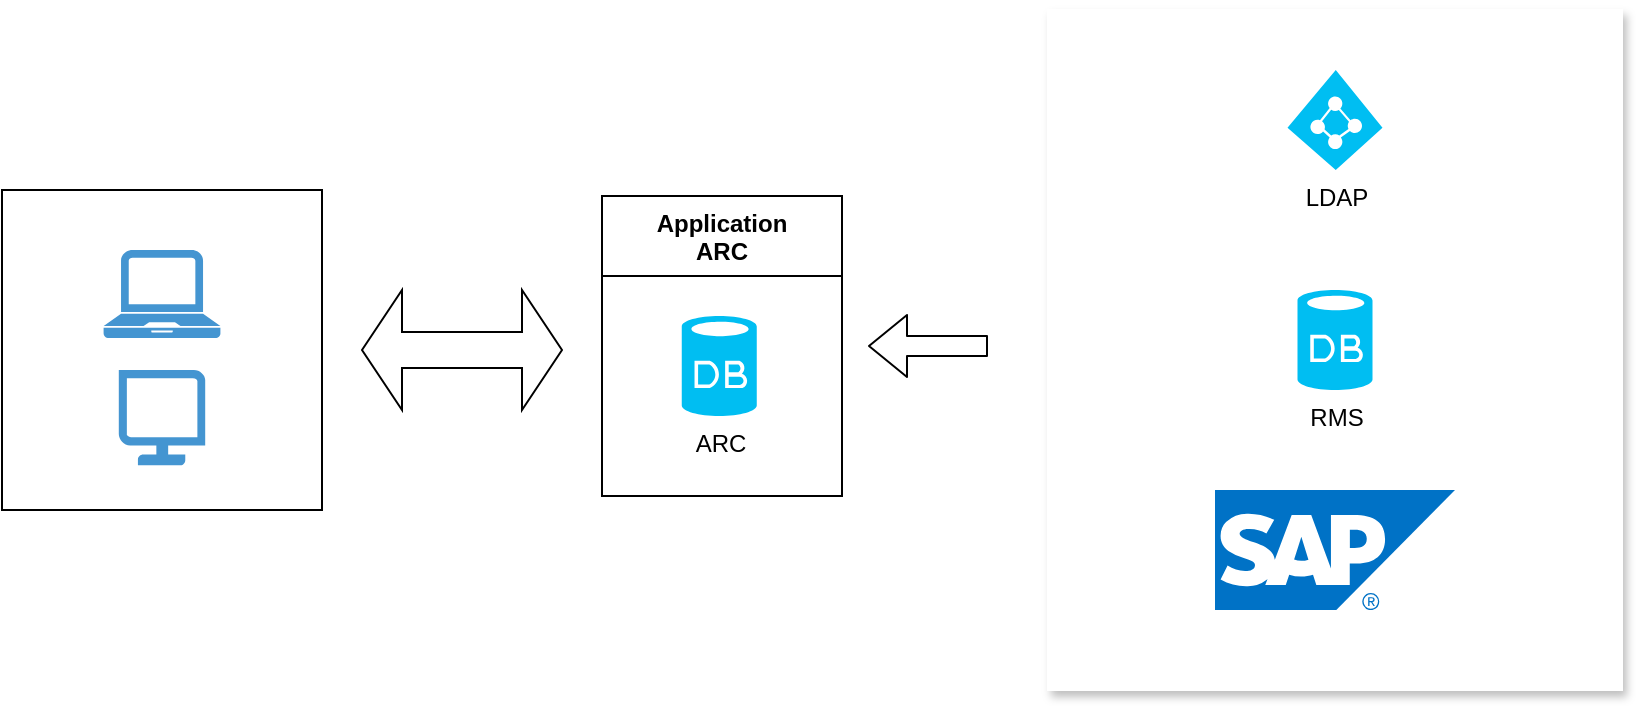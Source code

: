 <mxfile>
    <diagram id="w4-5MeQJi97smLrjXn2X" name="Page-1">
        <mxGraphModel dx="796" dy="475" grid="1" gridSize="10" guides="1" tooltips="1" connect="1" arrows="1" fold="1" page="1" pageScale="1" pageWidth="850" pageHeight="1100" math="0" shadow="0">
            <root>
                <mxCell id="0"/>
                <mxCell id="1" parent="0"/>
                <mxCell id="2" value="" style="whiteSpace=wrap;html=1;aspect=fixed;" parent="1" vertex="1">
                    <mxGeometry x="10" y="190" width="160" height="160" as="geometry"/>
                </mxCell>
                <mxCell id="3" value="" style="pointerEvents=1;shadow=0;dashed=0;html=1;strokeColor=none;fillColor=#4495D1;labelPosition=center;verticalLabelPosition=bottom;verticalAlign=top;align=center;outlineConnect=0;shape=mxgraph.veeam.laptop;" parent="1" vertex="1">
                    <mxGeometry x="60.8" y="220" width="58.4" height="44" as="geometry"/>
                </mxCell>
                <mxCell id="6" value="" style="pointerEvents=1;shadow=0;dashed=0;html=1;strokeColor=none;fillColor=#4495D1;labelPosition=center;verticalLabelPosition=bottom;verticalAlign=top;align=center;outlineConnect=0;shape=mxgraph.veeam.monitor;" parent="1" vertex="1">
                    <mxGeometry x="68.4" y="280" width="43.2" height="47.6" as="geometry"/>
                </mxCell>
                <mxCell id="8" value="" style="shape=doubleArrow;whiteSpace=wrap;html=1;" parent="1" vertex="1">
                    <mxGeometry x="190" y="240" width="100" height="60" as="geometry"/>
                </mxCell>
                <mxCell id="34" value="" style="whiteSpace=wrap;html=1;strokeColor=#FFFFFF;shadow=1;" parent="1" vertex="1">
                    <mxGeometry x="533" y="100" width="287" height="340" as="geometry"/>
                </mxCell>
                <mxCell id="36" value="ARC" style="verticalLabelPosition=bottom;html=1;verticalAlign=top;align=center;strokeColor=none;fillColor=#00BEF2;shape=mxgraph.azure.database;" parent="1" vertex="1">
                    <mxGeometry x="349.88" y="253" width="37.5" height="50" as="geometry"/>
                </mxCell>
                <mxCell id="38" value="LDAP" style="verticalLabelPosition=bottom;html=1;verticalAlign=top;align=center;strokeColor=none;fillColor=#00BEF2;shape=mxgraph.azure.azure_active_directory;" parent="1" vertex="1">
                    <mxGeometry x="652.75" y="130" width="47.5" height="50" as="geometry"/>
                </mxCell>
                <mxCell id="39" style="edgeStyle=orthogonalEdgeStyle;shape=flexArrow;html=1;" parent="1" edge="1">
                    <mxGeometry relative="1" as="geometry">
                        <mxPoint x="443" y="268" as="targetPoint"/>
                        <mxPoint x="503" y="268" as="sourcePoint"/>
                    </mxGeometry>
                </mxCell>
                <mxCell id="40" value="" style="sketch=0;aspect=fixed;html=1;points=[];align=center;image;fontSize=12;image=img/lib/mscae/SAP_HANA_on_Azure.svg;" parent="1" vertex="1">
                    <mxGeometry x="616.5" y="340" width="120" height="60" as="geometry"/>
                </mxCell>
                <mxCell id="41" value="RMS" style="verticalLabelPosition=bottom;html=1;verticalAlign=top;align=center;strokeColor=none;fillColor=#00BEF2;shape=mxgraph.azure.database;" parent="1" vertex="1">
                    <mxGeometry x="657.75" y="240" width="37.5" height="50" as="geometry"/>
                </mxCell>
                <mxCell id="45" value="Application &#10;ARC" style="swimlane;startSize=40;" parent="1" vertex="1">
                    <mxGeometry x="310" y="193" width="120" height="150" as="geometry"/>
                </mxCell>
            </root>
        </mxGraphModel>
    </diagram>
</mxfile>